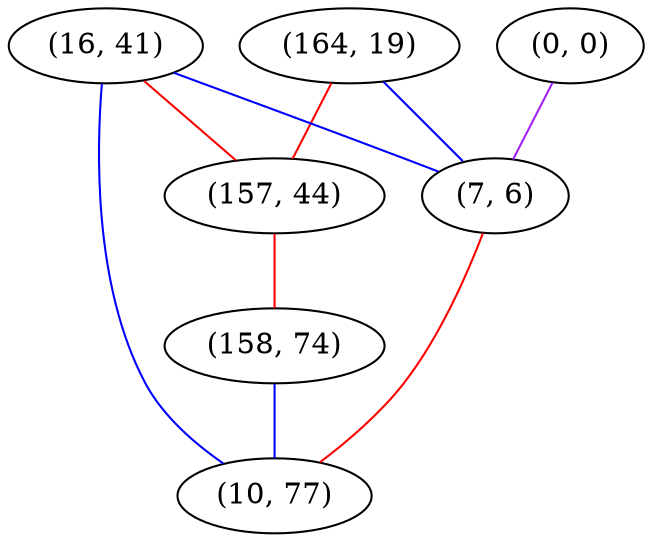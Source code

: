 graph "" {
"(0, 0)";
"(164, 19)";
"(16, 41)";
"(7, 6)";
"(157, 44)";
"(158, 74)";
"(10, 77)";
"(0, 0)" -- "(7, 6)"  [color=purple, key=0, weight=4];
"(164, 19)" -- "(157, 44)"  [color=red, key=0, weight=1];
"(164, 19)" -- "(7, 6)"  [color=blue, key=0, weight=3];
"(16, 41)" -- "(157, 44)"  [color=red, key=0, weight=1];
"(16, 41)" -- "(7, 6)"  [color=blue, key=0, weight=3];
"(16, 41)" -- "(10, 77)"  [color=blue, key=0, weight=3];
"(7, 6)" -- "(10, 77)"  [color=red, key=0, weight=1];
"(157, 44)" -- "(158, 74)"  [color=red, key=0, weight=1];
"(158, 74)" -- "(10, 77)"  [color=blue, key=0, weight=3];
}

